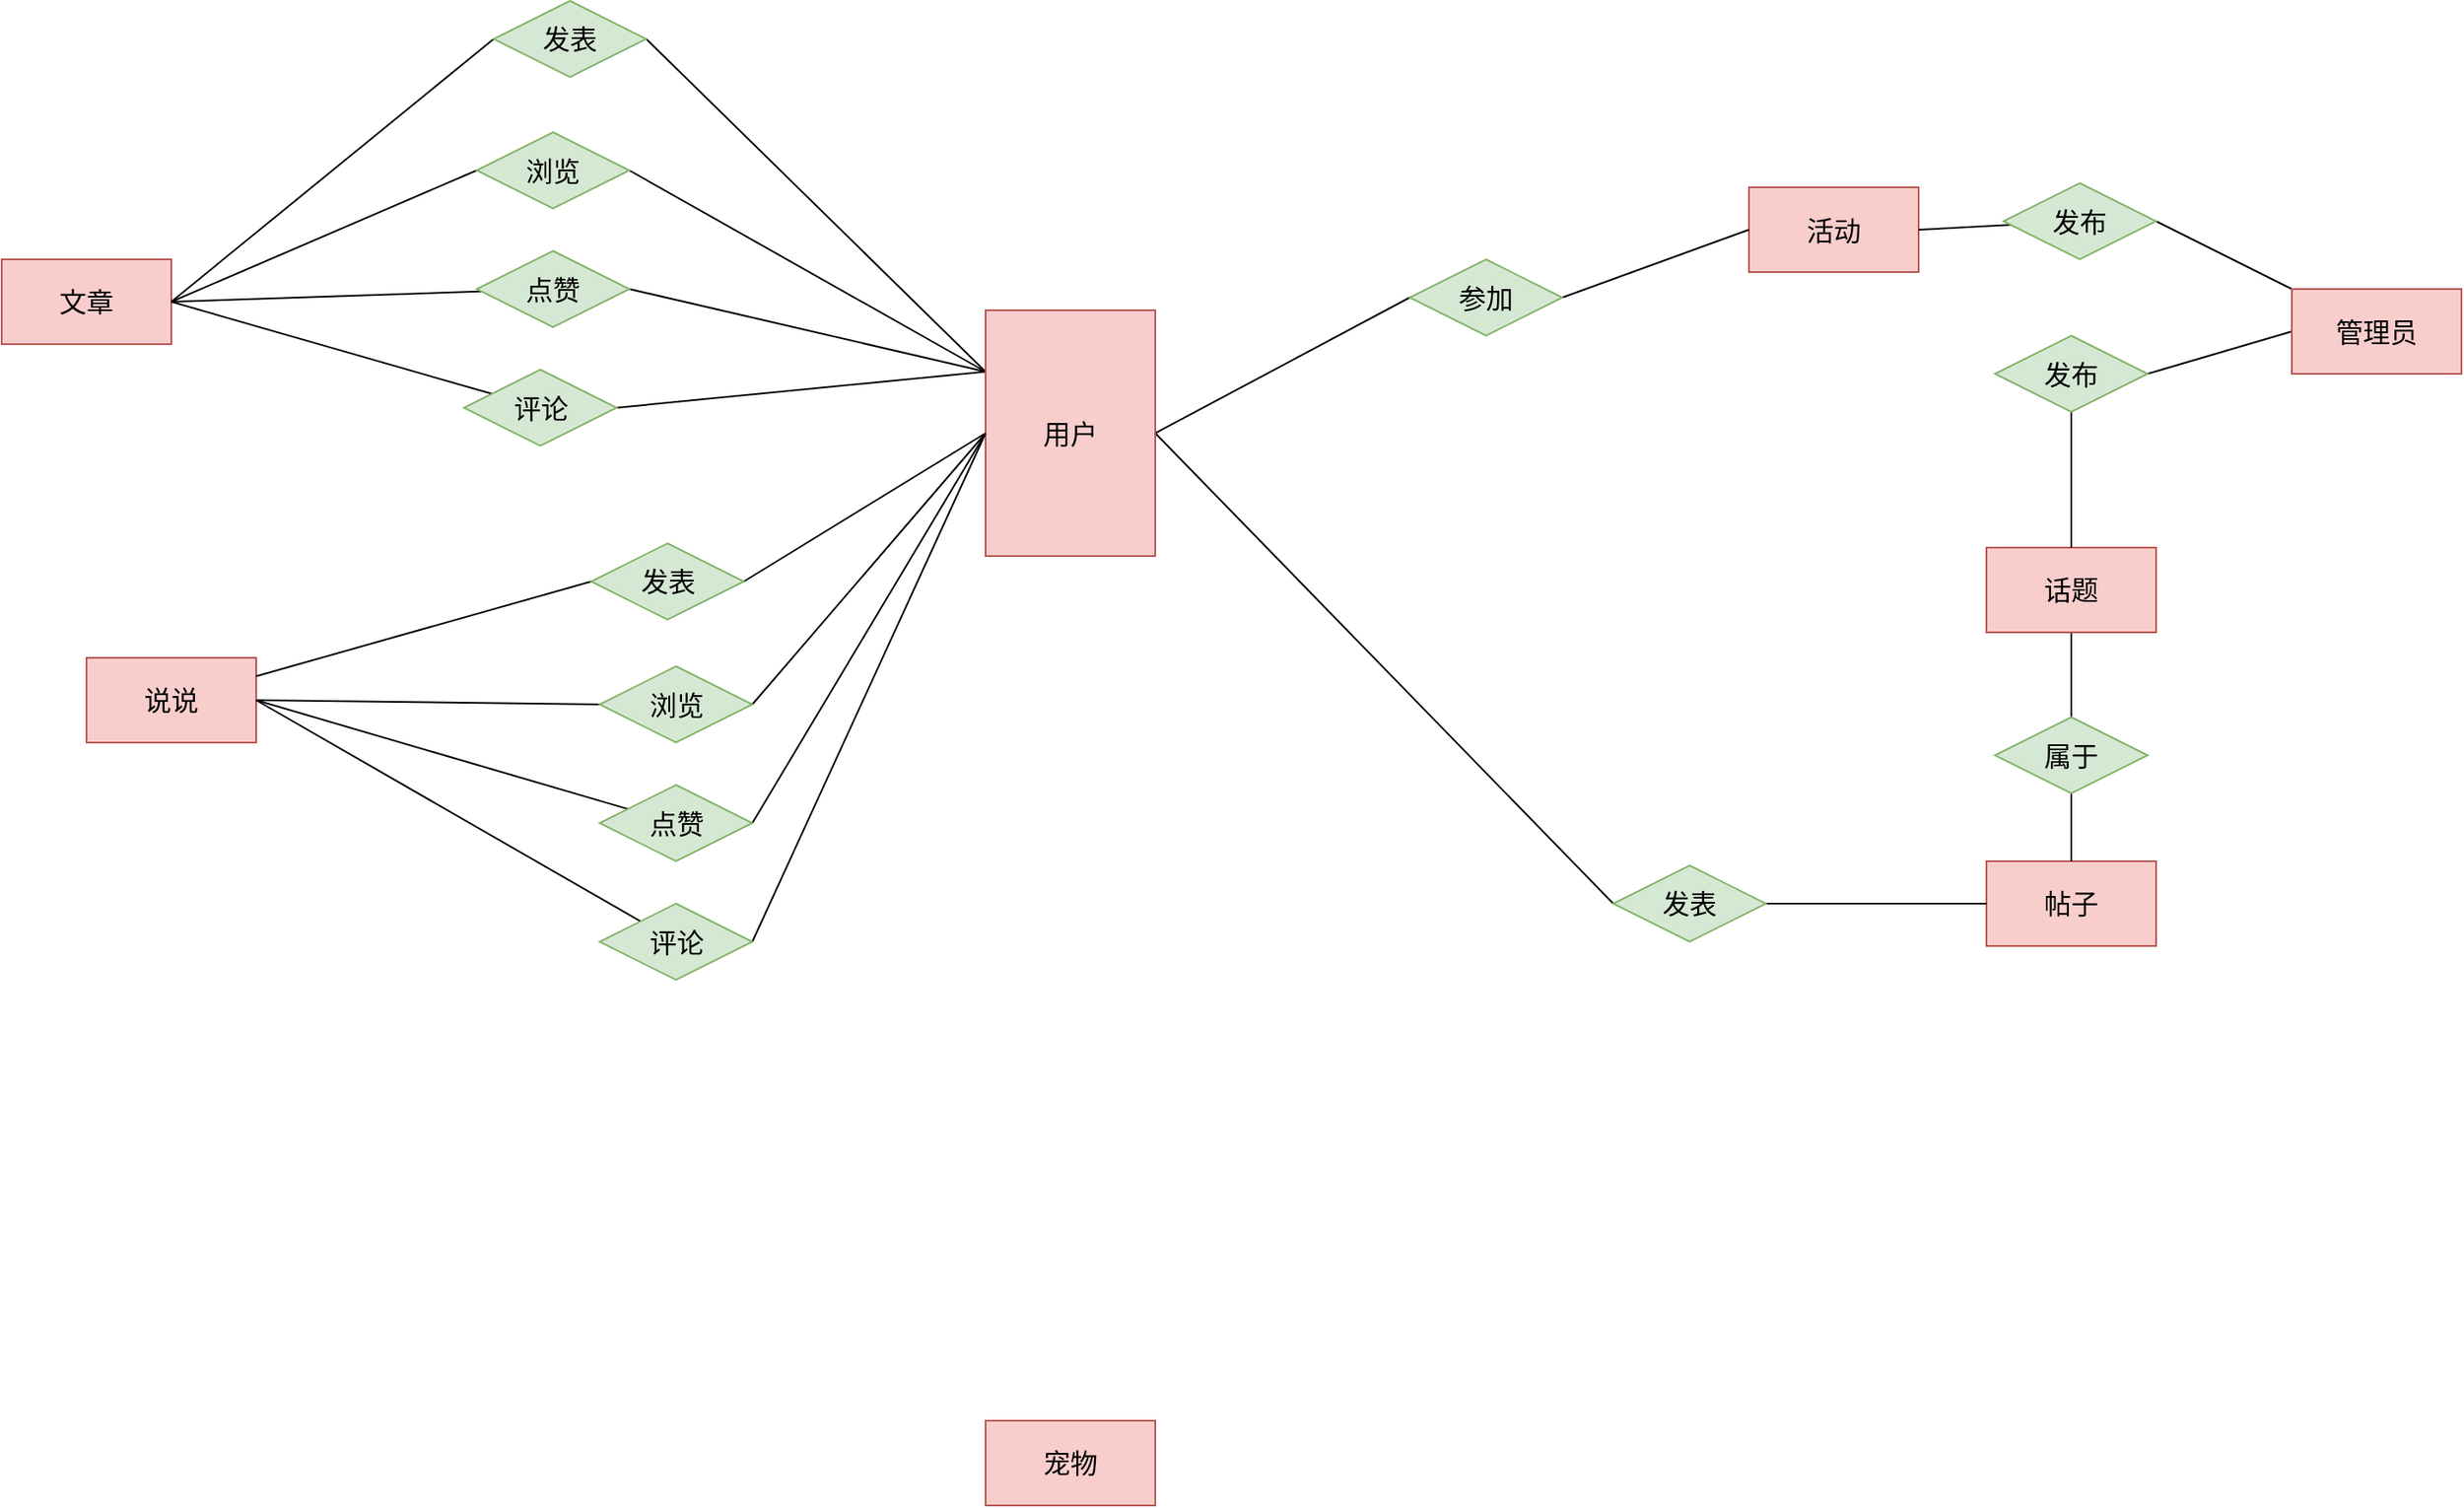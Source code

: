 <mxfile version="10.5.0" type="github"><diagram id="X5eaRei8gpYAr_jthchR" name="Page-1"><mxGraphModel dx="1158" dy="766" grid="1" gridSize="10" guides="1" tooltips="1" connect="1" arrows="1" fold="1" page="1" pageScale="1" pageWidth="3000" pageHeight="1169" math="0" shadow="0"><root><mxCell id="0"/><mxCell id="1" parent="0"/><mxCell id="8Mfv35bNwvgHNGdk49LG-15" style="rounded=0;orthogonalLoop=1;jettySize=auto;html=1;entryX=1;entryY=0.5;entryDx=0;entryDy=0;fontSize=16;endArrow=none;endFill=0;exitX=0;exitY=0.25;exitDx=0;exitDy=0;" edge="1" parent="1" source="8Mfv35bNwvgHNGdk49LG-1" target="8Mfv35bNwvgHNGdk49LG-14"><mxGeometry relative="1" as="geometry"/></mxCell><mxCell id="8Mfv35bNwvgHNGdk49LG-18" style="rounded=0;orthogonalLoop=1;jettySize=auto;html=1;exitX=0;exitY=0.5;exitDx=0;exitDy=0;entryX=1;entryY=0.5;entryDx=0;entryDy=0;fontSize=16;endArrow=none;endFill=0;" edge="1" parent="1" source="8Mfv35bNwvgHNGdk49LG-1" target="8Mfv35bNwvgHNGdk49LG-17"><mxGeometry relative="1" as="geometry"/></mxCell><mxCell id="8Mfv35bNwvgHNGdk49LG-31" style="rounded=0;orthogonalLoop=1;jettySize=auto;html=1;exitX=1;exitY=0.5;exitDx=0;exitDy=0;entryX=0;entryY=0.5;entryDx=0;entryDy=0;endArrow=none;endFill=0;fontSize=16;" edge="1" parent="1" source="8Mfv35bNwvgHNGdk49LG-1" target="8Mfv35bNwvgHNGdk49LG-30"><mxGeometry relative="1" as="geometry"/></mxCell><mxCell id="8Mfv35bNwvgHNGdk49LG-39" style="edgeStyle=none;rounded=0;orthogonalLoop=1;jettySize=auto;html=1;exitX=1;exitY=0.5;exitDx=0;exitDy=0;entryX=0;entryY=0.5;entryDx=0;entryDy=0;endArrow=none;endFill=0;fontSize=16;" edge="1" parent="1" source="8Mfv35bNwvgHNGdk49LG-1" target="8Mfv35bNwvgHNGdk49LG-38"><mxGeometry relative="1" as="geometry"/></mxCell><mxCell id="8Mfv35bNwvgHNGdk49LG-44" style="edgeStyle=none;rounded=0;orthogonalLoop=1;jettySize=auto;html=1;exitX=0;exitY=0.5;exitDx=0;exitDy=0;entryX=1;entryY=0.5;entryDx=0;entryDy=0;endArrow=none;endFill=0;fontSize=16;" edge="1" parent="1" source="8Mfv35bNwvgHNGdk49LG-1" target="8Mfv35bNwvgHNGdk49LG-41"><mxGeometry relative="1" as="geometry"/></mxCell><mxCell id="8Mfv35bNwvgHNGdk49LG-46" style="edgeStyle=none;rounded=0;orthogonalLoop=1;jettySize=auto;html=1;exitX=0;exitY=0.5;exitDx=0;exitDy=0;entryX=1;entryY=0.5;entryDx=0;entryDy=0;endArrow=none;endFill=0;fontSize=16;" edge="1" parent="1" source="8Mfv35bNwvgHNGdk49LG-1" target="8Mfv35bNwvgHNGdk49LG-42"><mxGeometry relative="1" as="geometry"/></mxCell><mxCell id="8Mfv35bNwvgHNGdk49LG-55" style="edgeStyle=none;rounded=0;orthogonalLoop=1;jettySize=auto;html=1;exitX=0;exitY=0.25;exitDx=0;exitDy=0;entryX=1;entryY=0.5;entryDx=0;entryDy=0;endArrow=none;endFill=0;fontSize=16;" edge="1" parent="1" source="8Mfv35bNwvgHNGdk49LG-1" target="8Mfv35bNwvgHNGdk49LG-52"><mxGeometry relative="1" as="geometry"/></mxCell><mxCell id="8Mfv35bNwvgHNGdk49LG-56" style="edgeStyle=none;rounded=0;orthogonalLoop=1;jettySize=auto;html=1;exitX=0;exitY=0.25;exitDx=0;exitDy=0;entryX=1;entryY=0.5;entryDx=0;entryDy=0;endArrow=none;endFill=0;fontSize=16;" edge="1" parent="1" source="8Mfv35bNwvgHNGdk49LG-1" target="8Mfv35bNwvgHNGdk49LG-53"><mxGeometry relative="1" as="geometry"/></mxCell><mxCell id="8Mfv35bNwvgHNGdk49LG-57" style="edgeStyle=none;rounded=0;orthogonalLoop=1;jettySize=auto;html=1;exitX=0;exitY=0.25;exitDx=0;exitDy=0;entryX=1;entryY=0.5;entryDx=0;entryDy=0;endArrow=none;endFill=0;fontSize=16;" edge="1" parent="1" source="8Mfv35bNwvgHNGdk49LG-1" target="8Mfv35bNwvgHNGdk49LG-54"><mxGeometry relative="1" as="geometry"/></mxCell><mxCell id="8Mfv35bNwvgHNGdk49LG-1" value="用户" style="rounded=0;whiteSpace=wrap;html=1;fillColor=#f8cecc;strokeColor=#b85450;fontSize=16;" vertex="1" parent="1"><mxGeometry x="950" y="275" width="100" height="145" as="geometry"/></mxCell><mxCell id="8Mfv35bNwvgHNGdk49LG-23" style="rounded=0;orthogonalLoop=1;jettySize=auto;html=1;entryX=1;entryY=0.5;entryDx=0;entryDy=0;fontSize=16;endArrow=none;endFill=0;exitX=0;exitY=0.5;exitDx=0;exitDy=0;" edge="1" parent="1" source="8Mfv35bNwvgHNGdk49LG-3" target="8Mfv35bNwvgHNGdk49LG-21"><mxGeometry relative="1" as="geometry"/></mxCell><mxCell id="8Mfv35bNwvgHNGdk49LG-35" style="edgeStyle=none;rounded=0;orthogonalLoop=1;jettySize=auto;html=1;entryX=1;entryY=0.5;entryDx=0;entryDy=0;endArrow=none;endFill=0;fontSize=16;" edge="1" parent="1" source="8Mfv35bNwvgHNGdk49LG-3" target="8Mfv35bNwvgHNGdk49LG-33"><mxGeometry relative="1" as="geometry"/></mxCell><mxCell id="8Mfv35bNwvgHNGdk49LG-3" value="管理员" style="rounded=0;whiteSpace=wrap;html=1;fillColor=#f8cecc;strokeColor=#b85450;fontSize=16;" vertex="1" parent="1"><mxGeometry x="1720" y="262.5" width="100" height="50" as="geometry"/></mxCell><mxCell id="8Mfv35bNwvgHNGdk49LG-4" value="文章" style="rounded=0;whiteSpace=wrap;html=1;fillColor=#f8cecc;strokeColor=#b85450;fontSize=16;" vertex="1" parent="1"><mxGeometry x="370" y="245" width="100" height="50" as="geometry"/></mxCell><mxCell id="8Mfv35bNwvgHNGdk49LG-5" value="宠物" style="rounded=0;whiteSpace=wrap;html=1;fillColor=#f8cecc;strokeColor=#b85450;fontSize=16;" vertex="1" parent="1"><mxGeometry x="950" y="930" width="100" height="50" as="geometry"/></mxCell><mxCell id="8Mfv35bNwvgHNGdk49LG-27" style="rounded=0;orthogonalLoop=1;jettySize=auto;html=1;exitX=0.5;exitY=1;exitDx=0;exitDy=0;entryX=0.5;entryY=0;entryDx=0;entryDy=0;endArrow=none;endFill=0;fontSize=16;" edge="1" parent="1" source="8Mfv35bNwvgHNGdk49LG-6" target="8Mfv35bNwvgHNGdk49LG-26"><mxGeometry relative="1" as="geometry"/></mxCell><mxCell id="8Mfv35bNwvgHNGdk49LG-6" value="话题" style="rounded=0;whiteSpace=wrap;html=1;fillColor=#f8cecc;strokeColor=#b85450;fontSize=16;" vertex="1" parent="1"><mxGeometry x="1540" y="415" width="100" height="50" as="geometry"/></mxCell><mxCell id="8Mfv35bNwvgHNGdk49LG-7" value="说说" style="rounded=0;whiteSpace=wrap;html=1;fillColor=#f8cecc;strokeColor=#b85450;fontSize=16;" vertex="1" parent="1"><mxGeometry x="420" y="480" width="100" height="50" as="geometry"/></mxCell><mxCell id="8Mfv35bNwvgHNGdk49LG-8" value="活动" style="rounded=0;whiteSpace=wrap;html=1;fillColor=#f8cecc;strokeColor=#b85450;fontSize=16;" vertex="1" parent="1"><mxGeometry x="1400" y="202.5" width="100" height="50" as="geometry"/></mxCell><mxCell id="8Mfv35bNwvgHNGdk49LG-16" style="rounded=0;orthogonalLoop=1;jettySize=auto;html=1;exitX=0;exitY=0.5;exitDx=0;exitDy=0;fontSize=16;endArrow=none;endFill=0;entryX=1;entryY=0.5;entryDx=0;entryDy=0;" edge="1" parent="1" source="8Mfv35bNwvgHNGdk49LG-14" target="8Mfv35bNwvgHNGdk49LG-4"><mxGeometry relative="1" as="geometry"><mxPoint x="730" y="110" as="targetPoint"/></mxGeometry></mxCell><mxCell id="8Mfv35bNwvgHNGdk49LG-14" value="发表" style="rhombus;whiteSpace=wrap;html=1;fontSize=16;fillColor=#d5e8d4;strokeColor=#82b366;" vertex="1" parent="1"><mxGeometry x="660" y="92.5" width="90" height="45" as="geometry"/></mxCell><mxCell id="8Mfv35bNwvgHNGdk49LG-19" style="rounded=0;orthogonalLoop=1;jettySize=auto;html=1;exitX=0;exitY=0.5;exitDx=0;exitDy=0;fontSize=16;endArrow=none;endFill=0;" edge="1" parent="1" source="8Mfv35bNwvgHNGdk49LG-17" target="8Mfv35bNwvgHNGdk49LG-7"><mxGeometry relative="1" as="geometry"/></mxCell><mxCell id="8Mfv35bNwvgHNGdk49LG-17" value="发表" style="rhombus;whiteSpace=wrap;html=1;fontSize=16;fillColor=#d5e8d4;strokeColor=#82b366;" vertex="1" parent="1"><mxGeometry x="717.5" y="412.5" width="90" height="45" as="geometry"/></mxCell><mxCell id="8Mfv35bNwvgHNGdk49LG-24" style="rounded=0;orthogonalLoop=1;jettySize=auto;html=1;exitX=0.5;exitY=1;exitDx=0;exitDy=0;fontSize=16;endArrow=none;endFill=0;" edge="1" parent="1" source="8Mfv35bNwvgHNGdk49LG-21" target="8Mfv35bNwvgHNGdk49LG-6"><mxGeometry relative="1" as="geometry"/></mxCell><mxCell id="8Mfv35bNwvgHNGdk49LG-21" value="发布" style="rhombus;whiteSpace=wrap;html=1;fontSize=16;fillColor=#d5e8d4;strokeColor=#82b366;" vertex="1" parent="1"><mxGeometry x="1545" y="290" width="90" height="45" as="geometry"/></mxCell><mxCell id="8Mfv35bNwvgHNGdk49LG-25" value="帖子" style="rounded=0;whiteSpace=wrap;html=1;fillColor=#f8cecc;strokeColor=#b85450;fontSize=16;" vertex="1" parent="1"><mxGeometry x="1540" y="600" width="100" height="50" as="geometry"/></mxCell><mxCell id="8Mfv35bNwvgHNGdk49LG-29" style="rounded=0;orthogonalLoop=1;jettySize=auto;html=1;exitX=0.5;exitY=1;exitDx=0;exitDy=0;endArrow=none;endFill=0;fontSize=16;" edge="1" parent="1" source="8Mfv35bNwvgHNGdk49LG-26" target="8Mfv35bNwvgHNGdk49LG-25"><mxGeometry relative="1" as="geometry"/></mxCell><mxCell id="8Mfv35bNwvgHNGdk49LG-26" value="属于" style="rhombus;whiteSpace=wrap;html=1;fontSize=16;fillColor=#d5e8d4;strokeColor=#82b366;" vertex="1" parent="1"><mxGeometry x="1545" y="515" width="90" height="45" as="geometry"/></mxCell><mxCell id="8Mfv35bNwvgHNGdk49LG-32" style="rounded=0;orthogonalLoop=1;jettySize=auto;html=1;exitX=1;exitY=0.5;exitDx=0;exitDy=0;entryX=0;entryY=0.5;entryDx=0;entryDy=0;endArrow=none;endFill=0;fontSize=16;" edge="1" parent="1" source="8Mfv35bNwvgHNGdk49LG-30" target="8Mfv35bNwvgHNGdk49LG-25"><mxGeometry relative="1" as="geometry"/></mxCell><mxCell id="8Mfv35bNwvgHNGdk49LG-30" value="发表" style="rhombus;whiteSpace=wrap;html=1;fontSize=16;fillColor=#d5e8d4;strokeColor=#82b366;" vertex="1" parent="1"><mxGeometry x="1320" y="602.5" width="90" height="45" as="geometry"/></mxCell><mxCell id="8Mfv35bNwvgHNGdk49LG-36" style="edgeStyle=none;rounded=0;orthogonalLoop=1;jettySize=auto;html=1;entryX=1;entryY=0.5;entryDx=0;entryDy=0;endArrow=none;endFill=0;fontSize=16;" edge="1" parent="1" source="8Mfv35bNwvgHNGdk49LG-33" target="8Mfv35bNwvgHNGdk49LG-8"><mxGeometry relative="1" as="geometry"/></mxCell><mxCell id="8Mfv35bNwvgHNGdk49LG-33" value="发布" style="rhombus;whiteSpace=wrap;html=1;fontSize=16;fillColor=#d5e8d4;strokeColor=#82b366;" vertex="1" parent="1"><mxGeometry x="1550" y="200" width="90" height="45" as="geometry"/></mxCell><mxCell id="8Mfv35bNwvgHNGdk49LG-40" style="edgeStyle=none;rounded=0;orthogonalLoop=1;jettySize=auto;html=1;exitX=1;exitY=0.5;exitDx=0;exitDy=0;entryX=0;entryY=0.5;entryDx=0;entryDy=0;endArrow=none;endFill=0;fontSize=16;" edge="1" parent="1" source="8Mfv35bNwvgHNGdk49LG-38" target="8Mfv35bNwvgHNGdk49LG-8"><mxGeometry relative="1" as="geometry"/></mxCell><mxCell id="8Mfv35bNwvgHNGdk49LG-38" value="参加" style="rhombus;whiteSpace=wrap;html=1;fontSize=16;fillColor=#d5e8d4;strokeColor=#82b366;" vertex="1" parent="1"><mxGeometry x="1200" y="245" width="90" height="45" as="geometry"/></mxCell><mxCell id="8Mfv35bNwvgHNGdk49LG-45" style="edgeStyle=none;rounded=0;orthogonalLoop=1;jettySize=auto;html=1;exitX=0;exitY=0.5;exitDx=0;exitDy=0;entryX=1;entryY=0.5;entryDx=0;entryDy=0;endArrow=none;endFill=0;fontSize=16;" edge="1" parent="1" source="8Mfv35bNwvgHNGdk49LG-41" target="8Mfv35bNwvgHNGdk49LG-7"><mxGeometry relative="1" as="geometry"/></mxCell><mxCell id="8Mfv35bNwvgHNGdk49LG-41" value="浏览" style="rhombus;whiteSpace=wrap;html=1;fontSize=16;fillColor=#d5e8d4;strokeColor=#82b366;" vertex="1" parent="1"><mxGeometry x="722.5" y="485" width="90" height="45" as="geometry"/></mxCell><mxCell id="8Mfv35bNwvgHNGdk49LG-48" style="edgeStyle=none;rounded=0;orthogonalLoop=1;jettySize=auto;html=1;entryX=1;entryY=0.5;entryDx=0;entryDy=0;endArrow=none;endFill=0;fontSize=16;" edge="1" parent="1" source="8Mfv35bNwvgHNGdk49LG-42" target="8Mfv35bNwvgHNGdk49LG-7"><mxGeometry relative="1" as="geometry"/></mxCell><mxCell id="8Mfv35bNwvgHNGdk49LG-42" value="点赞" style="rhombus;whiteSpace=wrap;html=1;fontSize=16;fillColor=#d5e8d4;strokeColor=#82b366;" vertex="1" parent="1"><mxGeometry x="722.5" y="555" width="90" height="45" as="geometry"/></mxCell><mxCell id="8Mfv35bNwvgHNGdk49LG-49" style="edgeStyle=none;rounded=0;orthogonalLoop=1;jettySize=auto;html=1;entryX=1;entryY=0.5;entryDx=0;entryDy=0;endArrow=none;endFill=0;fontSize=16;" edge="1" parent="1" source="8Mfv35bNwvgHNGdk49LG-43" target="8Mfv35bNwvgHNGdk49LG-7"><mxGeometry relative="1" as="geometry"/></mxCell><mxCell id="8Mfv35bNwvgHNGdk49LG-50" style="edgeStyle=none;rounded=0;orthogonalLoop=1;jettySize=auto;html=1;exitX=1;exitY=0.5;exitDx=0;exitDy=0;entryX=0;entryY=0.5;entryDx=0;entryDy=0;endArrow=none;endFill=0;fontSize=16;" edge="1" parent="1" source="8Mfv35bNwvgHNGdk49LG-43" target="8Mfv35bNwvgHNGdk49LG-1"><mxGeometry relative="1" as="geometry"/></mxCell><mxCell id="8Mfv35bNwvgHNGdk49LG-43" value="评论" style="rhombus;whiteSpace=wrap;html=1;fontSize=16;fillColor=#d5e8d4;strokeColor=#82b366;" vertex="1" parent="1"><mxGeometry x="722.5" y="625" width="90" height="45" as="geometry"/></mxCell><mxCell id="8Mfv35bNwvgHNGdk49LG-51" style="edgeStyle=none;rounded=0;orthogonalLoop=1;jettySize=auto;html=1;exitX=1;exitY=1;exitDx=0;exitDy=0;endArrow=none;endFill=0;fontSize=16;" edge="1" parent="1" source="8Mfv35bNwvgHNGdk49LG-14" target="8Mfv35bNwvgHNGdk49LG-14"><mxGeometry relative="1" as="geometry"/></mxCell><mxCell id="8Mfv35bNwvgHNGdk49LG-58" style="edgeStyle=none;rounded=0;orthogonalLoop=1;jettySize=auto;html=1;exitX=0;exitY=0.5;exitDx=0;exitDy=0;endArrow=none;endFill=0;fontSize=16;entryX=1;entryY=0.5;entryDx=0;entryDy=0;" edge="1" parent="1" source="8Mfv35bNwvgHNGdk49LG-52" target="8Mfv35bNwvgHNGdk49LG-4"><mxGeometry relative="1" as="geometry"><mxPoint x="470" y="130" as="targetPoint"/></mxGeometry></mxCell><mxCell id="8Mfv35bNwvgHNGdk49LG-52" value="浏览" style="rhombus;whiteSpace=wrap;html=1;fontSize=16;fillColor=#d5e8d4;strokeColor=#82b366;" vertex="1" parent="1"><mxGeometry x="650" y="170" width="90" height="45" as="geometry"/></mxCell><mxCell id="8Mfv35bNwvgHNGdk49LG-59" style="edgeStyle=none;rounded=0;orthogonalLoop=1;jettySize=auto;html=1;entryX=1;entryY=0.5;entryDx=0;entryDy=0;endArrow=none;endFill=0;fontSize=16;" edge="1" parent="1" source="8Mfv35bNwvgHNGdk49LG-53" target="8Mfv35bNwvgHNGdk49LG-4"><mxGeometry relative="1" as="geometry"/></mxCell><mxCell id="8Mfv35bNwvgHNGdk49LG-53" value="点赞" style="rhombus;whiteSpace=wrap;html=1;fontSize=16;fillColor=#d5e8d4;strokeColor=#82b366;" vertex="1" parent="1"><mxGeometry x="650" y="240" width="90" height="45" as="geometry"/></mxCell><mxCell id="8Mfv35bNwvgHNGdk49LG-60" style="edgeStyle=none;rounded=0;orthogonalLoop=1;jettySize=auto;html=1;entryX=1;entryY=0.5;entryDx=0;entryDy=0;endArrow=none;endFill=0;fontSize=16;" edge="1" parent="1" source="8Mfv35bNwvgHNGdk49LG-54" target="8Mfv35bNwvgHNGdk49LG-4"><mxGeometry relative="1" as="geometry"/></mxCell><mxCell id="8Mfv35bNwvgHNGdk49LG-54" value="评论" style="rhombus;whiteSpace=wrap;html=1;fontSize=16;fillColor=#d5e8d4;strokeColor=#82b366;" vertex="1" parent="1"><mxGeometry x="642.5" y="310" width="90" height="45" as="geometry"/></mxCell></root></mxGraphModel></diagram></mxfile>